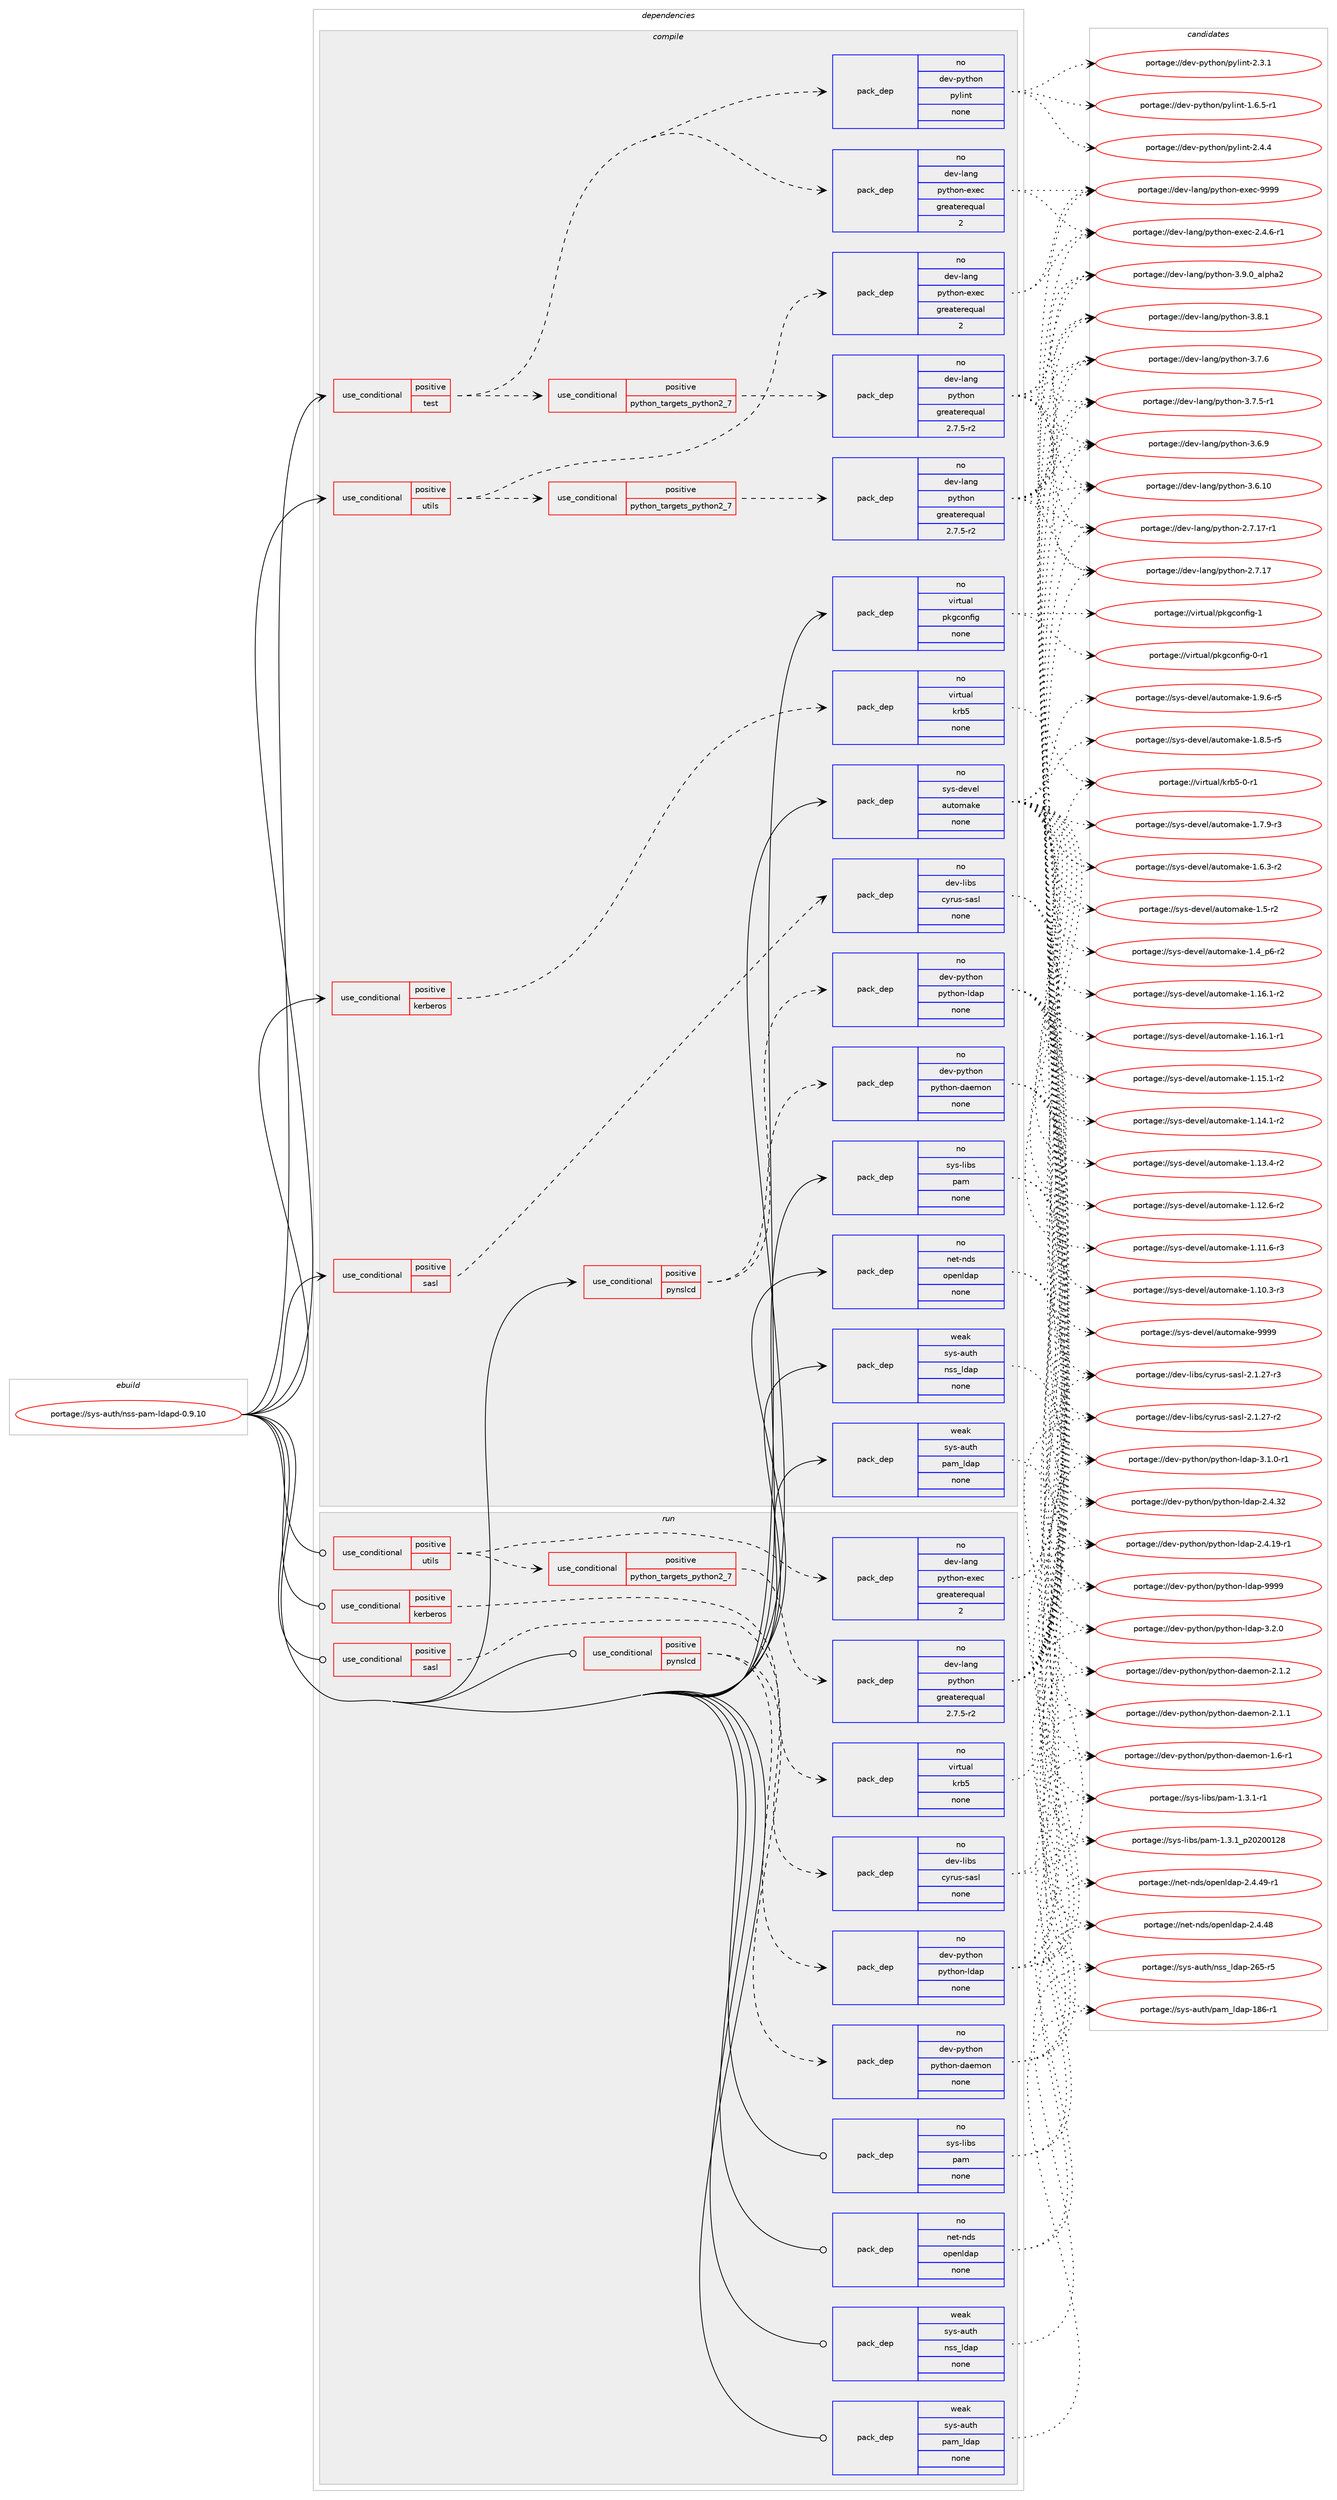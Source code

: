 digraph prolog {

# *************
# Graph options
# *************

newrank=true;
concentrate=true;
compound=true;
graph [rankdir=LR,fontname=Helvetica,fontsize=10,ranksep=1.5];#, ranksep=2.5, nodesep=0.2];
edge  [arrowhead=vee];
node  [fontname=Helvetica,fontsize=10];

# **********
# The ebuild
# **********

subgraph cluster_leftcol {
color=gray;
rank=same;
label=<<i>ebuild</i>>;
id [label="portage://sys-auth/nss-pam-ldapd-0.9.10", color=red, width=4, href="../sys-auth/nss-pam-ldapd-0.9.10.svg"];
}

# ****************
# The dependencies
# ****************

subgraph cluster_midcol {
color=gray;
label=<<i>dependencies</i>>;
subgraph cluster_compile {
fillcolor="#eeeeee";
style=filled;
label=<<i>compile</i>>;
subgraph cond7942 {
dependency39316 [label=<<TABLE BORDER="0" CELLBORDER="1" CELLSPACING="0" CELLPADDING="4"><TR><TD ROWSPAN="3" CELLPADDING="10">use_conditional</TD></TR><TR><TD>positive</TD></TR><TR><TD>kerberos</TD></TR></TABLE>>, shape=none, color=red];
subgraph pack30418 {
dependency39317 [label=<<TABLE BORDER="0" CELLBORDER="1" CELLSPACING="0" CELLPADDING="4" WIDTH="220"><TR><TD ROWSPAN="6" CELLPADDING="30">pack_dep</TD></TR><TR><TD WIDTH="110">no</TD></TR><TR><TD>virtual</TD></TR><TR><TD>krb5</TD></TR><TR><TD>none</TD></TR><TR><TD></TD></TR></TABLE>>, shape=none, color=blue];
}
dependency39316:e -> dependency39317:w [weight=20,style="dashed",arrowhead="vee"];
}
id:e -> dependency39316:w [weight=20,style="solid",arrowhead="vee"];
subgraph cond7943 {
dependency39318 [label=<<TABLE BORDER="0" CELLBORDER="1" CELLSPACING="0" CELLPADDING="4"><TR><TD ROWSPAN="3" CELLPADDING="10">use_conditional</TD></TR><TR><TD>positive</TD></TR><TR><TD>pynslcd</TD></TR></TABLE>>, shape=none, color=red];
subgraph pack30419 {
dependency39319 [label=<<TABLE BORDER="0" CELLBORDER="1" CELLSPACING="0" CELLPADDING="4" WIDTH="220"><TR><TD ROWSPAN="6" CELLPADDING="30">pack_dep</TD></TR><TR><TD WIDTH="110">no</TD></TR><TR><TD>dev-python</TD></TR><TR><TD>python-ldap</TD></TR><TR><TD>none</TD></TR><TR><TD></TD></TR></TABLE>>, shape=none, color=blue];
}
dependency39318:e -> dependency39319:w [weight=20,style="dashed",arrowhead="vee"];
subgraph pack30420 {
dependency39320 [label=<<TABLE BORDER="0" CELLBORDER="1" CELLSPACING="0" CELLPADDING="4" WIDTH="220"><TR><TD ROWSPAN="6" CELLPADDING="30">pack_dep</TD></TR><TR><TD WIDTH="110">no</TD></TR><TR><TD>dev-python</TD></TR><TR><TD>python-daemon</TD></TR><TR><TD>none</TD></TR><TR><TD></TD></TR></TABLE>>, shape=none, color=blue];
}
dependency39318:e -> dependency39320:w [weight=20,style="dashed",arrowhead="vee"];
}
id:e -> dependency39318:w [weight=20,style="solid",arrowhead="vee"];
subgraph cond7944 {
dependency39321 [label=<<TABLE BORDER="0" CELLBORDER="1" CELLSPACING="0" CELLPADDING="4"><TR><TD ROWSPAN="3" CELLPADDING="10">use_conditional</TD></TR><TR><TD>positive</TD></TR><TR><TD>sasl</TD></TR></TABLE>>, shape=none, color=red];
subgraph pack30421 {
dependency39322 [label=<<TABLE BORDER="0" CELLBORDER="1" CELLSPACING="0" CELLPADDING="4" WIDTH="220"><TR><TD ROWSPAN="6" CELLPADDING="30">pack_dep</TD></TR><TR><TD WIDTH="110">no</TD></TR><TR><TD>dev-libs</TD></TR><TR><TD>cyrus-sasl</TD></TR><TR><TD>none</TD></TR><TR><TD></TD></TR></TABLE>>, shape=none, color=blue];
}
dependency39321:e -> dependency39322:w [weight=20,style="dashed",arrowhead="vee"];
}
id:e -> dependency39321:w [weight=20,style="solid",arrowhead="vee"];
subgraph cond7945 {
dependency39323 [label=<<TABLE BORDER="0" CELLBORDER="1" CELLSPACING="0" CELLPADDING="4"><TR><TD ROWSPAN="3" CELLPADDING="10">use_conditional</TD></TR><TR><TD>positive</TD></TR><TR><TD>test</TD></TR></TABLE>>, shape=none, color=red];
subgraph cond7946 {
dependency39324 [label=<<TABLE BORDER="0" CELLBORDER="1" CELLSPACING="0" CELLPADDING="4"><TR><TD ROWSPAN="3" CELLPADDING="10">use_conditional</TD></TR><TR><TD>positive</TD></TR><TR><TD>python_targets_python2_7</TD></TR></TABLE>>, shape=none, color=red];
subgraph pack30422 {
dependency39325 [label=<<TABLE BORDER="0" CELLBORDER="1" CELLSPACING="0" CELLPADDING="4" WIDTH="220"><TR><TD ROWSPAN="6" CELLPADDING="30">pack_dep</TD></TR><TR><TD WIDTH="110">no</TD></TR><TR><TD>dev-lang</TD></TR><TR><TD>python</TD></TR><TR><TD>greaterequal</TD></TR><TR><TD>2.7.5-r2</TD></TR></TABLE>>, shape=none, color=blue];
}
dependency39324:e -> dependency39325:w [weight=20,style="dashed",arrowhead="vee"];
}
dependency39323:e -> dependency39324:w [weight=20,style="dashed",arrowhead="vee"];
subgraph pack30423 {
dependency39326 [label=<<TABLE BORDER="0" CELLBORDER="1" CELLSPACING="0" CELLPADDING="4" WIDTH="220"><TR><TD ROWSPAN="6" CELLPADDING="30">pack_dep</TD></TR><TR><TD WIDTH="110">no</TD></TR><TR><TD>dev-lang</TD></TR><TR><TD>python-exec</TD></TR><TR><TD>greaterequal</TD></TR><TR><TD>2</TD></TR></TABLE>>, shape=none, color=blue];
}
dependency39323:e -> dependency39326:w [weight=20,style="dashed",arrowhead="vee"];
subgraph pack30424 {
dependency39327 [label=<<TABLE BORDER="0" CELLBORDER="1" CELLSPACING="0" CELLPADDING="4" WIDTH="220"><TR><TD ROWSPAN="6" CELLPADDING="30">pack_dep</TD></TR><TR><TD WIDTH="110">no</TD></TR><TR><TD>dev-python</TD></TR><TR><TD>pylint</TD></TR><TR><TD>none</TD></TR><TR><TD></TD></TR></TABLE>>, shape=none, color=blue];
}
dependency39323:e -> dependency39327:w [weight=20,style="dashed",arrowhead="vee"];
}
id:e -> dependency39323:w [weight=20,style="solid",arrowhead="vee"];
subgraph cond7947 {
dependency39328 [label=<<TABLE BORDER="0" CELLBORDER="1" CELLSPACING="0" CELLPADDING="4"><TR><TD ROWSPAN="3" CELLPADDING="10">use_conditional</TD></TR><TR><TD>positive</TD></TR><TR><TD>utils</TD></TR></TABLE>>, shape=none, color=red];
subgraph cond7948 {
dependency39329 [label=<<TABLE BORDER="0" CELLBORDER="1" CELLSPACING="0" CELLPADDING="4"><TR><TD ROWSPAN="3" CELLPADDING="10">use_conditional</TD></TR><TR><TD>positive</TD></TR><TR><TD>python_targets_python2_7</TD></TR></TABLE>>, shape=none, color=red];
subgraph pack30425 {
dependency39330 [label=<<TABLE BORDER="0" CELLBORDER="1" CELLSPACING="0" CELLPADDING="4" WIDTH="220"><TR><TD ROWSPAN="6" CELLPADDING="30">pack_dep</TD></TR><TR><TD WIDTH="110">no</TD></TR><TR><TD>dev-lang</TD></TR><TR><TD>python</TD></TR><TR><TD>greaterequal</TD></TR><TR><TD>2.7.5-r2</TD></TR></TABLE>>, shape=none, color=blue];
}
dependency39329:e -> dependency39330:w [weight=20,style="dashed",arrowhead="vee"];
}
dependency39328:e -> dependency39329:w [weight=20,style="dashed",arrowhead="vee"];
subgraph pack30426 {
dependency39331 [label=<<TABLE BORDER="0" CELLBORDER="1" CELLSPACING="0" CELLPADDING="4" WIDTH="220"><TR><TD ROWSPAN="6" CELLPADDING="30">pack_dep</TD></TR><TR><TD WIDTH="110">no</TD></TR><TR><TD>dev-lang</TD></TR><TR><TD>python-exec</TD></TR><TR><TD>greaterequal</TD></TR><TR><TD>2</TD></TR></TABLE>>, shape=none, color=blue];
}
dependency39328:e -> dependency39331:w [weight=20,style="dashed",arrowhead="vee"];
}
id:e -> dependency39328:w [weight=20,style="solid",arrowhead="vee"];
subgraph pack30427 {
dependency39332 [label=<<TABLE BORDER="0" CELLBORDER="1" CELLSPACING="0" CELLPADDING="4" WIDTH="220"><TR><TD ROWSPAN="6" CELLPADDING="30">pack_dep</TD></TR><TR><TD WIDTH="110">no</TD></TR><TR><TD>net-nds</TD></TR><TR><TD>openldap</TD></TR><TR><TD>none</TD></TR><TR><TD></TD></TR></TABLE>>, shape=none, color=blue];
}
id:e -> dependency39332:w [weight=20,style="solid",arrowhead="vee"];
subgraph pack30428 {
dependency39333 [label=<<TABLE BORDER="0" CELLBORDER="1" CELLSPACING="0" CELLPADDING="4" WIDTH="220"><TR><TD ROWSPAN="6" CELLPADDING="30">pack_dep</TD></TR><TR><TD WIDTH="110">no</TD></TR><TR><TD>sys-devel</TD></TR><TR><TD>automake</TD></TR><TR><TD>none</TD></TR><TR><TD></TD></TR></TABLE>>, shape=none, color=blue];
}
id:e -> dependency39333:w [weight=20,style="solid",arrowhead="vee"];
subgraph pack30429 {
dependency39334 [label=<<TABLE BORDER="0" CELLBORDER="1" CELLSPACING="0" CELLPADDING="4" WIDTH="220"><TR><TD ROWSPAN="6" CELLPADDING="30">pack_dep</TD></TR><TR><TD WIDTH="110">no</TD></TR><TR><TD>sys-libs</TD></TR><TR><TD>pam</TD></TR><TR><TD>none</TD></TR><TR><TD></TD></TR></TABLE>>, shape=none, color=blue];
}
id:e -> dependency39334:w [weight=20,style="solid",arrowhead="vee"];
subgraph pack30430 {
dependency39335 [label=<<TABLE BORDER="0" CELLBORDER="1" CELLSPACING="0" CELLPADDING="4" WIDTH="220"><TR><TD ROWSPAN="6" CELLPADDING="30">pack_dep</TD></TR><TR><TD WIDTH="110">no</TD></TR><TR><TD>virtual</TD></TR><TR><TD>pkgconfig</TD></TR><TR><TD>none</TD></TR><TR><TD></TD></TR></TABLE>>, shape=none, color=blue];
}
id:e -> dependency39335:w [weight=20,style="solid",arrowhead="vee"];
subgraph pack30431 {
dependency39336 [label=<<TABLE BORDER="0" CELLBORDER="1" CELLSPACING="0" CELLPADDING="4" WIDTH="220"><TR><TD ROWSPAN="6" CELLPADDING="30">pack_dep</TD></TR><TR><TD WIDTH="110">weak</TD></TR><TR><TD>sys-auth</TD></TR><TR><TD>nss_ldap</TD></TR><TR><TD>none</TD></TR><TR><TD></TD></TR></TABLE>>, shape=none, color=blue];
}
id:e -> dependency39336:w [weight=20,style="solid",arrowhead="vee"];
subgraph pack30432 {
dependency39337 [label=<<TABLE BORDER="0" CELLBORDER="1" CELLSPACING="0" CELLPADDING="4" WIDTH="220"><TR><TD ROWSPAN="6" CELLPADDING="30">pack_dep</TD></TR><TR><TD WIDTH="110">weak</TD></TR><TR><TD>sys-auth</TD></TR><TR><TD>pam_ldap</TD></TR><TR><TD>none</TD></TR><TR><TD></TD></TR></TABLE>>, shape=none, color=blue];
}
id:e -> dependency39337:w [weight=20,style="solid",arrowhead="vee"];
}
subgraph cluster_compileandrun {
fillcolor="#eeeeee";
style=filled;
label=<<i>compile and run</i>>;
}
subgraph cluster_run {
fillcolor="#eeeeee";
style=filled;
label=<<i>run</i>>;
subgraph cond7949 {
dependency39338 [label=<<TABLE BORDER="0" CELLBORDER="1" CELLSPACING="0" CELLPADDING="4"><TR><TD ROWSPAN="3" CELLPADDING="10">use_conditional</TD></TR><TR><TD>positive</TD></TR><TR><TD>kerberos</TD></TR></TABLE>>, shape=none, color=red];
subgraph pack30433 {
dependency39339 [label=<<TABLE BORDER="0" CELLBORDER="1" CELLSPACING="0" CELLPADDING="4" WIDTH="220"><TR><TD ROWSPAN="6" CELLPADDING="30">pack_dep</TD></TR><TR><TD WIDTH="110">no</TD></TR><TR><TD>virtual</TD></TR><TR><TD>krb5</TD></TR><TR><TD>none</TD></TR><TR><TD></TD></TR></TABLE>>, shape=none, color=blue];
}
dependency39338:e -> dependency39339:w [weight=20,style="dashed",arrowhead="vee"];
}
id:e -> dependency39338:w [weight=20,style="solid",arrowhead="odot"];
subgraph cond7950 {
dependency39340 [label=<<TABLE BORDER="0" CELLBORDER="1" CELLSPACING="0" CELLPADDING="4"><TR><TD ROWSPAN="3" CELLPADDING="10">use_conditional</TD></TR><TR><TD>positive</TD></TR><TR><TD>pynslcd</TD></TR></TABLE>>, shape=none, color=red];
subgraph pack30434 {
dependency39341 [label=<<TABLE BORDER="0" CELLBORDER="1" CELLSPACING="0" CELLPADDING="4" WIDTH="220"><TR><TD ROWSPAN="6" CELLPADDING="30">pack_dep</TD></TR><TR><TD WIDTH="110">no</TD></TR><TR><TD>dev-python</TD></TR><TR><TD>python-ldap</TD></TR><TR><TD>none</TD></TR><TR><TD></TD></TR></TABLE>>, shape=none, color=blue];
}
dependency39340:e -> dependency39341:w [weight=20,style="dashed",arrowhead="vee"];
subgraph pack30435 {
dependency39342 [label=<<TABLE BORDER="0" CELLBORDER="1" CELLSPACING="0" CELLPADDING="4" WIDTH="220"><TR><TD ROWSPAN="6" CELLPADDING="30">pack_dep</TD></TR><TR><TD WIDTH="110">no</TD></TR><TR><TD>dev-python</TD></TR><TR><TD>python-daemon</TD></TR><TR><TD>none</TD></TR><TR><TD></TD></TR></TABLE>>, shape=none, color=blue];
}
dependency39340:e -> dependency39342:w [weight=20,style="dashed",arrowhead="vee"];
}
id:e -> dependency39340:w [weight=20,style="solid",arrowhead="odot"];
subgraph cond7951 {
dependency39343 [label=<<TABLE BORDER="0" CELLBORDER="1" CELLSPACING="0" CELLPADDING="4"><TR><TD ROWSPAN="3" CELLPADDING="10">use_conditional</TD></TR><TR><TD>positive</TD></TR><TR><TD>sasl</TD></TR></TABLE>>, shape=none, color=red];
subgraph pack30436 {
dependency39344 [label=<<TABLE BORDER="0" CELLBORDER="1" CELLSPACING="0" CELLPADDING="4" WIDTH="220"><TR><TD ROWSPAN="6" CELLPADDING="30">pack_dep</TD></TR><TR><TD WIDTH="110">no</TD></TR><TR><TD>dev-libs</TD></TR><TR><TD>cyrus-sasl</TD></TR><TR><TD>none</TD></TR><TR><TD></TD></TR></TABLE>>, shape=none, color=blue];
}
dependency39343:e -> dependency39344:w [weight=20,style="dashed",arrowhead="vee"];
}
id:e -> dependency39343:w [weight=20,style="solid",arrowhead="odot"];
subgraph cond7952 {
dependency39345 [label=<<TABLE BORDER="0" CELLBORDER="1" CELLSPACING="0" CELLPADDING="4"><TR><TD ROWSPAN="3" CELLPADDING="10">use_conditional</TD></TR><TR><TD>positive</TD></TR><TR><TD>utils</TD></TR></TABLE>>, shape=none, color=red];
subgraph cond7953 {
dependency39346 [label=<<TABLE BORDER="0" CELLBORDER="1" CELLSPACING="0" CELLPADDING="4"><TR><TD ROWSPAN="3" CELLPADDING="10">use_conditional</TD></TR><TR><TD>positive</TD></TR><TR><TD>python_targets_python2_7</TD></TR></TABLE>>, shape=none, color=red];
subgraph pack30437 {
dependency39347 [label=<<TABLE BORDER="0" CELLBORDER="1" CELLSPACING="0" CELLPADDING="4" WIDTH="220"><TR><TD ROWSPAN="6" CELLPADDING="30">pack_dep</TD></TR><TR><TD WIDTH="110">no</TD></TR><TR><TD>dev-lang</TD></TR><TR><TD>python</TD></TR><TR><TD>greaterequal</TD></TR><TR><TD>2.7.5-r2</TD></TR></TABLE>>, shape=none, color=blue];
}
dependency39346:e -> dependency39347:w [weight=20,style="dashed",arrowhead="vee"];
}
dependency39345:e -> dependency39346:w [weight=20,style="dashed",arrowhead="vee"];
subgraph pack30438 {
dependency39348 [label=<<TABLE BORDER="0" CELLBORDER="1" CELLSPACING="0" CELLPADDING="4" WIDTH="220"><TR><TD ROWSPAN="6" CELLPADDING="30">pack_dep</TD></TR><TR><TD WIDTH="110">no</TD></TR><TR><TD>dev-lang</TD></TR><TR><TD>python-exec</TD></TR><TR><TD>greaterequal</TD></TR><TR><TD>2</TD></TR></TABLE>>, shape=none, color=blue];
}
dependency39345:e -> dependency39348:w [weight=20,style="dashed",arrowhead="vee"];
}
id:e -> dependency39345:w [weight=20,style="solid",arrowhead="odot"];
subgraph pack30439 {
dependency39349 [label=<<TABLE BORDER="0" CELLBORDER="1" CELLSPACING="0" CELLPADDING="4" WIDTH="220"><TR><TD ROWSPAN="6" CELLPADDING="30">pack_dep</TD></TR><TR><TD WIDTH="110">no</TD></TR><TR><TD>net-nds</TD></TR><TR><TD>openldap</TD></TR><TR><TD>none</TD></TR><TR><TD></TD></TR></TABLE>>, shape=none, color=blue];
}
id:e -> dependency39349:w [weight=20,style="solid",arrowhead="odot"];
subgraph pack30440 {
dependency39350 [label=<<TABLE BORDER="0" CELLBORDER="1" CELLSPACING="0" CELLPADDING="4" WIDTH="220"><TR><TD ROWSPAN="6" CELLPADDING="30">pack_dep</TD></TR><TR><TD WIDTH="110">no</TD></TR><TR><TD>sys-libs</TD></TR><TR><TD>pam</TD></TR><TR><TD>none</TD></TR><TR><TD></TD></TR></TABLE>>, shape=none, color=blue];
}
id:e -> dependency39350:w [weight=20,style="solid",arrowhead="odot"];
subgraph pack30441 {
dependency39351 [label=<<TABLE BORDER="0" CELLBORDER="1" CELLSPACING="0" CELLPADDING="4" WIDTH="220"><TR><TD ROWSPAN="6" CELLPADDING="30">pack_dep</TD></TR><TR><TD WIDTH="110">weak</TD></TR><TR><TD>sys-auth</TD></TR><TR><TD>nss_ldap</TD></TR><TR><TD>none</TD></TR><TR><TD></TD></TR></TABLE>>, shape=none, color=blue];
}
id:e -> dependency39351:w [weight=20,style="solid",arrowhead="odot"];
subgraph pack30442 {
dependency39352 [label=<<TABLE BORDER="0" CELLBORDER="1" CELLSPACING="0" CELLPADDING="4" WIDTH="220"><TR><TD ROWSPAN="6" CELLPADDING="30">pack_dep</TD></TR><TR><TD WIDTH="110">weak</TD></TR><TR><TD>sys-auth</TD></TR><TR><TD>pam_ldap</TD></TR><TR><TD>none</TD></TR><TR><TD></TD></TR></TABLE>>, shape=none, color=blue];
}
id:e -> dependency39352:w [weight=20,style="solid",arrowhead="odot"];
}
}

# **************
# The candidates
# **************

subgraph cluster_choices {
rank=same;
color=gray;
label=<<i>candidates</i>>;

subgraph choice30418 {
color=black;
nodesep=1;
choice1181051141161179710847107114985345484511449 [label="portage://virtual/krb5-0-r1", color=red, width=4,href="../virtual/krb5-0-r1.svg"];
dependency39317:e -> choice1181051141161179710847107114985345484511449:w [style=dotted,weight="100"];
}
subgraph choice30419 {
color=black;
nodesep=1;
choice100101118451121211161041111104711212111610411111045108100971124557575757 [label="portage://dev-python/python-ldap-9999", color=red, width=4,href="../dev-python/python-ldap-9999.svg"];
choice10010111845112121116104111110471121211161041111104510810097112455146504648 [label="portage://dev-python/python-ldap-3.2.0", color=red, width=4,href="../dev-python/python-ldap-3.2.0.svg"];
choice100101118451121211161041111104711212111610411111045108100971124551464946484511449 [label="portage://dev-python/python-ldap-3.1.0-r1", color=red, width=4,href="../dev-python/python-ldap-3.1.0-r1.svg"];
choice1001011184511212111610411111047112121116104111110451081009711245504652465150 [label="portage://dev-python/python-ldap-2.4.32", color=red, width=4,href="../dev-python/python-ldap-2.4.32.svg"];
choice10010111845112121116104111110471121211161041111104510810097112455046524649574511449 [label="portage://dev-python/python-ldap-2.4.19-r1", color=red, width=4,href="../dev-python/python-ldap-2.4.19-r1.svg"];
dependency39319:e -> choice100101118451121211161041111104711212111610411111045108100971124557575757:w [style=dotted,weight="100"];
dependency39319:e -> choice10010111845112121116104111110471121211161041111104510810097112455146504648:w [style=dotted,weight="100"];
dependency39319:e -> choice100101118451121211161041111104711212111610411111045108100971124551464946484511449:w [style=dotted,weight="100"];
dependency39319:e -> choice1001011184511212111610411111047112121116104111110451081009711245504652465150:w [style=dotted,weight="100"];
dependency39319:e -> choice10010111845112121116104111110471121211161041111104510810097112455046524649574511449:w [style=dotted,weight="100"];
}
subgraph choice30420 {
color=black;
nodesep=1;
choice10010111845112121116104111110471121211161041111104510097101109111110455046494650 [label="portage://dev-python/python-daemon-2.1.2", color=red, width=4,href="../dev-python/python-daemon-2.1.2.svg"];
choice10010111845112121116104111110471121211161041111104510097101109111110455046494649 [label="portage://dev-python/python-daemon-2.1.1", color=red, width=4,href="../dev-python/python-daemon-2.1.1.svg"];
choice10010111845112121116104111110471121211161041111104510097101109111110454946544511449 [label="portage://dev-python/python-daemon-1.6-r1", color=red, width=4,href="../dev-python/python-daemon-1.6-r1.svg"];
dependency39320:e -> choice10010111845112121116104111110471121211161041111104510097101109111110455046494650:w [style=dotted,weight="100"];
dependency39320:e -> choice10010111845112121116104111110471121211161041111104510097101109111110455046494649:w [style=dotted,weight="100"];
dependency39320:e -> choice10010111845112121116104111110471121211161041111104510097101109111110454946544511449:w [style=dotted,weight="100"];
}
subgraph choice30421 {
color=black;
nodesep=1;
choice100101118451081059811547991211141171154511597115108455046494650554511451 [label="portage://dev-libs/cyrus-sasl-2.1.27-r3", color=red, width=4,href="../dev-libs/cyrus-sasl-2.1.27-r3.svg"];
choice100101118451081059811547991211141171154511597115108455046494650554511450 [label="portage://dev-libs/cyrus-sasl-2.1.27-r2", color=red, width=4,href="../dev-libs/cyrus-sasl-2.1.27-r2.svg"];
dependency39322:e -> choice100101118451081059811547991211141171154511597115108455046494650554511451:w [style=dotted,weight="100"];
dependency39322:e -> choice100101118451081059811547991211141171154511597115108455046494650554511450:w [style=dotted,weight="100"];
}
subgraph choice30422 {
color=black;
nodesep=1;
choice10010111845108971101034711212111610411111045514657464895971081121049750 [label="portage://dev-lang/python-3.9.0_alpha2", color=red, width=4,href="../dev-lang/python-3.9.0_alpha2.svg"];
choice100101118451089711010347112121116104111110455146564649 [label="portage://dev-lang/python-3.8.1", color=red, width=4,href="../dev-lang/python-3.8.1.svg"];
choice100101118451089711010347112121116104111110455146554654 [label="portage://dev-lang/python-3.7.6", color=red, width=4,href="../dev-lang/python-3.7.6.svg"];
choice1001011184510897110103471121211161041111104551465546534511449 [label="portage://dev-lang/python-3.7.5-r1", color=red, width=4,href="../dev-lang/python-3.7.5-r1.svg"];
choice100101118451089711010347112121116104111110455146544657 [label="portage://dev-lang/python-3.6.9", color=red, width=4,href="../dev-lang/python-3.6.9.svg"];
choice10010111845108971101034711212111610411111045514654464948 [label="portage://dev-lang/python-3.6.10", color=red, width=4,href="../dev-lang/python-3.6.10.svg"];
choice100101118451089711010347112121116104111110455046554649554511449 [label="portage://dev-lang/python-2.7.17-r1", color=red, width=4,href="../dev-lang/python-2.7.17-r1.svg"];
choice10010111845108971101034711212111610411111045504655464955 [label="portage://dev-lang/python-2.7.17", color=red, width=4,href="../dev-lang/python-2.7.17.svg"];
dependency39325:e -> choice10010111845108971101034711212111610411111045514657464895971081121049750:w [style=dotted,weight="100"];
dependency39325:e -> choice100101118451089711010347112121116104111110455146564649:w [style=dotted,weight="100"];
dependency39325:e -> choice100101118451089711010347112121116104111110455146554654:w [style=dotted,weight="100"];
dependency39325:e -> choice1001011184510897110103471121211161041111104551465546534511449:w [style=dotted,weight="100"];
dependency39325:e -> choice100101118451089711010347112121116104111110455146544657:w [style=dotted,weight="100"];
dependency39325:e -> choice10010111845108971101034711212111610411111045514654464948:w [style=dotted,weight="100"];
dependency39325:e -> choice100101118451089711010347112121116104111110455046554649554511449:w [style=dotted,weight="100"];
dependency39325:e -> choice10010111845108971101034711212111610411111045504655464955:w [style=dotted,weight="100"];
}
subgraph choice30423 {
color=black;
nodesep=1;
choice10010111845108971101034711212111610411111045101120101994557575757 [label="portage://dev-lang/python-exec-9999", color=red, width=4,href="../dev-lang/python-exec-9999.svg"];
choice10010111845108971101034711212111610411111045101120101994550465246544511449 [label="portage://dev-lang/python-exec-2.4.6-r1", color=red, width=4,href="../dev-lang/python-exec-2.4.6-r1.svg"];
dependency39326:e -> choice10010111845108971101034711212111610411111045101120101994557575757:w [style=dotted,weight="100"];
dependency39326:e -> choice10010111845108971101034711212111610411111045101120101994550465246544511449:w [style=dotted,weight="100"];
}
subgraph choice30424 {
color=black;
nodesep=1;
choice1001011184511212111610411111047112121108105110116455046524652 [label="portage://dev-python/pylint-2.4.4", color=red, width=4,href="../dev-python/pylint-2.4.4.svg"];
choice1001011184511212111610411111047112121108105110116455046514649 [label="portage://dev-python/pylint-2.3.1", color=red, width=4,href="../dev-python/pylint-2.3.1.svg"];
choice10010111845112121116104111110471121211081051101164549465446534511449 [label="portage://dev-python/pylint-1.6.5-r1", color=red, width=4,href="../dev-python/pylint-1.6.5-r1.svg"];
dependency39327:e -> choice1001011184511212111610411111047112121108105110116455046524652:w [style=dotted,weight="100"];
dependency39327:e -> choice1001011184511212111610411111047112121108105110116455046514649:w [style=dotted,weight="100"];
dependency39327:e -> choice10010111845112121116104111110471121211081051101164549465446534511449:w [style=dotted,weight="100"];
}
subgraph choice30425 {
color=black;
nodesep=1;
choice10010111845108971101034711212111610411111045514657464895971081121049750 [label="portage://dev-lang/python-3.9.0_alpha2", color=red, width=4,href="../dev-lang/python-3.9.0_alpha2.svg"];
choice100101118451089711010347112121116104111110455146564649 [label="portage://dev-lang/python-3.8.1", color=red, width=4,href="../dev-lang/python-3.8.1.svg"];
choice100101118451089711010347112121116104111110455146554654 [label="portage://dev-lang/python-3.7.6", color=red, width=4,href="../dev-lang/python-3.7.6.svg"];
choice1001011184510897110103471121211161041111104551465546534511449 [label="portage://dev-lang/python-3.7.5-r1", color=red, width=4,href="../dev-lang/python-3.7.5-r1.svg"];
choice100101118451089711010347112121116104111110455146544657 [label="portage://dev-lang/python-3.6.9", color=red, width=4,href="../dev-lang/python-3.6.9.svg"];
choice10010111845108971101034711212111610411111045514654464948 [label="portage://dev-lang/python-3.6.10", color=red, width=4,href="../dev-lang/python-3.6.10.svg"];
choice100101118451089711010347112121116104111110455046554649554511449 [label="portage://dev-lang/python-2.7.17-r1", color=red, width=4,href="../dev-lang/python-2.7.17-r1.svg"];
choice10010111845108971101034711212111610411111045504655464955 [label="portage://dev-lang/python-2.7.17", color=red, width=4,href="../dev-lang/python-2.7.17.svg"];
dependency39330:e -> choice10010111845108971101034711212111610411111045514657464895971081121049750:w [style=dotted,weight="100"];
dependency39330:e -> choice100101118451089711010347112121116104111110455146564649:w [style=dotted,weight="100"];
dependency39330:e -> choice100101118451089711010347112121116104111110455146554654:w [style=dotted,weight="100"];
dependency39330:e -> choice1001011184510897110103471121211161041111104551465546534511449:w [style=dotted,weight="100"];
dependency39330:e -> choice100101118451089711010347112121116104111110455146544657:w [style=dotted,weight="100"];
dependency39330:e -> choice10010111845108971101034711212111610411111045514654464948:w [style=dotted,weight="100"];
dependency39330:e -> choice100101118451089711010347112121116104111110455046554649554511449:w [style=dotted,weight="100"];
dependency39330:e -> choice10010111845108971101034711212111610411111045504655464955:w [style=dotted,weight="100"];
}
subgraph choice30426 {
color=black;
nodesep=1;
choice10010111845108971101034711212111610411111045101120101994557575757 [label="portage://dev-lang/python-exec-9999", color=red, width=4,href="../dev-lang/python-exec-9999.svg"];
choice10010111845108971101034711212111610411111045101120101994550465246544511449 [label="portage://dev-lang/python-exec-2.4.6-r1", color=red, width=4,href="../dev-lang/python-exec-2.4.6-r1.svg"];
dependency39331:e -> choice10010111845108971101034711212111610411111045101120101994557575757:w [style=dotted,weight="100"];
dependency39331:e -> choice10010111845108971101034711212111610411111045101120101994550465246544511449:w [style=dotted,weight="100"];
}
subgraph choice30427 {
color=black;
nodesep=1;
choice110101116451101001154711111210111010810097112455046524652574511449 [label="portage://net-nds/openldap-2.4.49-r1", color=red, width=4,href="../net-nds/openldap-2.4.49-r1.svg"];
choice11010111645110100115471111121011101081009711245504652465256 [label="portage://net-nds/openldap-2.4.48", color=red, width=4,href="../net-nds/openldap-2.4.48.svg"];
dependency39332:e -> choice110101116451101001154711111210111010810097112455046524652574511449:w [style=dotted,weight="100"];
dependency39332:e -> choice11010111645110100115471111121011101081009711245504652465256:w [style=dotted,weight="100"];
}
subgraph choice30428 {
color=black;
nodesep=1;
choice115121115451001011181011084797117116111109971071014557575757 [label="portage://sys-devel/automake-9999", color=red, width=4,href="../sys-devel/automake-9999.svg"];
choice115121115451001011181011084797117116111109971071014549465746544511453 [label="portage://sys-devel/automake-1.9.6-r5", color=red, width=4,href="../sys-devel/automake-1.9.6-r5.svg"];
choice115121115451001011181011084797117116111109971071014549465646534511453 [label="portage://sys-devel/automake-1.8.5-r5", color=red, width=4,href="../sys-devel/automake-1.8.5-r5.svg"];
choice115121115451001011181011084797117116111109971071014549465546574511451 [label="portage://sys-devel/automake-1.7.9-r3", color=red, width=4,href="../sys-devel/automake-1.7.9-r3.svg"];
choice115121115451001011181011084797117116111109971071014549465446514511450 [label="portage://sys-devel/automake-1.6.3-r2", color=red, width=4,href="../sys-devel/automake-1.6.3-r2.svg"];
choice11512111545100101118101108479711711611110997107101454946534511450 [label="portage://sys-devel/automake-1.5-r2", color=red, width=4,href="../sys-devel/automake-1.5-r2.svg"];
choice115121115451001011181011084797117116111109971071014549465295112544511450 [label="portage://sys-devel/automake-1.4_p6-r2", color=red, width=4,href="../sys-devel/automake-1.4_p6-r2.svg"];
choice11512111545100101118101108479711711611110997107101454946495446494511450 [label="portage://sys-devel/automake-1.16.1-r2", color=red, width=4,href="../sys-devel/automake-1.16.1-r2.svg"];
choice11512111545100101118101108479711711611110997107101454946495446494511449 [label="portage://sys-devel/automake-1.16.1-r1", color=red, width=4,href="../sys-devel/automake-1.16.1-r1.svg"];
choice11512111545100101118101108479711711611110997107101454946495346494511450 [label="portage://sys-devel/automake-1.15.1-r2", color=red, width=4,href="../sys-devel/automake-1.15.1-r2.svg"];
choice11512111545100101118101108479711711611110997107101454946495246494511450 [label="portage://sys-devel/automake-1.14.1-r2", color=red, width=4,href="../sys-devel/automake-1.14.1-r2.svg"];
choice11512111545100101118101108479711711611110997107101454946495146524511450 [label="portage://sys-devel/automake-1.13.4-r2", color=red, width=4,href="../sys-devel/automake-1.13.4-r2.svg"];
choice11512111545100101118101108479711711611110997107101454946495046544511450 [label="portage://sys-devel/automake-1.12.6-r2", color=red, width=4,href="../sys-devel/automake-1.12.6-r2.svg"];
choice11512111545100101118101108479711711611110997107101454946494946544511451 [label="portage://sys-devel/automake-1.11.6-r3", color=red, width=4,href="../sys-devel/automake-1.11.6-r3.svg"];
choice11512111545100101118101108479711711611110997107101454946494846514511451 [label="portage://sys-devel/automake-1.10.3-r3", color=red, width=4,href="../sys-devel/automake-1.10.3-r3.svg"];
dependency39333:e -> choice115121115451001011181011084797117116111109971071014557575757:w [style=dotted,weight="100"];
dependency39333:e -> choice115121115451001011181011084797117116111109971071014549465746544511453:w [style=dotted,weight="100"];
dependency39333:e -> choice115121115451001011181011084797117116111109971071014549465646534511453:w [style=dotted,weight="100"];
dependency39333:e -> choice115121115451001011181011084797117116111109971071014549465546574511451:w [style=dotted,weight="100"];
dependency39333:e -> choice115121115451001011181011084797117116111109971071014549465446514511450:w [style=dotted,weight="100"];
dependency39333:e -> choice11512111545100101118101108479711711611110997107101454946534511450:w [style=dotted,weight="100"];
dependency39333:e -> choice115121115451001011181011084797117116111109971071014549465295112544511450:w [style=dotted,weight="100"];
dependency39333:e -> choice11512111545100101118101108479711711611110997107101454946495446494511450:w [style=dotted,weight="100"];
dependency39333:e -> choice11512111545100101118101108479711711611110997107101454946495446494511449:w [style=dotted,weight="100"];
dependency39333:e -> choice11512111545100101118101108479711711611110997107101454946495346494511450:w [style=dotted,weight="100"];
dependency39333:e -> choice11512111545100101118101108479711711611110997107101454946495246494511450:w [style=dotted,weight="100"];
dependency39333:e -> choice11512111545100101118101108479711711611110997107101454946495146524511450:w [style=dotted,weight="100"];
dependency39333:e -> choice11512111545100101118101108479711711611110997107101454946495046544511450:w [style=dotted,weight="100"];
dependency39333:e -> choice11512111545100101118101108479711711611110997107101454946494946544511451:w [style=dotted,weight="100"];
dependency39333:e -> choice11512111545100101118101108479711711611110997107101454946494846514511451:w [style=dotted,weight="100"];
}
subgraph choice30429 {
color=black;
nodesep=1;
choice11512111545108105981154711297109454946514649951125048504848495056 [label="portage://sys-libs/pam-1.3.1_p20200128", color=red, width=4,href="../sys-libs/pam-1.3.1_p20200128.svg"];
choice115121115451081059811547112971094549465146494511449 [label="portage://sys-libs/pam-1.3.1-r1", color=red, width=4,href="../sys-libs/pam-1.3.1-r1.svg"];
dependency39334:e -> choice11512111545108105981154711297109454946514649951125048504848495056:w [style=dotted,weight="100"];
dependency39334:e -> choice115121115451081059811547112971094549465146494511449:w [style=dotted,weight="100"];
}
subgraph choice30430 {
color=black;
nodesep=1;
choice1181051141161179710847112107103991111101021051034549 [label="portage://virtual/pkgconfig-1", color=red, width=4,href="../virtual/pkgconfig-1.svg"];
choice11810511411611797108471121071039911111010210510345484511449 [label="portage://virtual/pkgconfig-0-r1", color=red, width=4,href="../virtual/pkgconfig-0-r1.svg"];
dependency39335:e -> choice1181051141161179710847112107103991111101021051034549:w [style=dotted,weight="100"];
dependency39335:e -> choice11810511411611797108471121071039911111010210510345484511449:w [style=dotted,weight="100"];
}
subgraph choice30431 {
color=black;
nodesep=1;
choice1151211154597117116104471101151159510810097112455054534511453 [label="portage://sys-auth/nss_ldap-265-r5", color=red, width=4,href="../sys-auth/nss_ldap-265-r5.svg"];
dependency39336:e -> choice1151211154597117116104471101151159510810097112455054534511453:w [style=dotted,weight="100"];
}
subgraph choice30432 {
color=black;
nodesep=1;
choice115121115459711711610447112971099510810097112454956544511449 [label="portage://sys-auth/pam_ldap-186-r1", color=red, width=4,href="../sys-auth/pam_ldap-186-r1.svg"];
dependency39337:e -> choice115121115459711711610447112971099510810097112454956544511449:w [style=dotted,weight="100"];
}
subgraph choice30433 {
color=black;
nodesep=1;
choice1181051141161179710847107114985345484511449 [label="portage://virtual/krb5-0-r1", color=red, width=4,href="../virtual/krb5-0-r1.svg"];
dependency39339:e -> choice1181051141161179710847107114985345484511449:w [style=dotted,weight="100"];
}
subgraph choice30434 {
color=black;
nodesep=1;
choice100101118451121211161041111104711212111610411111045108100971124557575757 [label="portage://dev-python/python-ldap-9999", color=red, width=4,href="../dev-python/python-ldap-9999.svg"];
choice10010111845112121116104111110471121211161041111104510810097112455146504648 [label="portage://dev-python/python-ldap-3.2.0", color=red, width=4,href="../dev-python/python-ldap-3.2.0.svg"];
choice100101118451121211161041111104711212111610411111045108100971124551464946484511449 [label="portage://dev-python/python-ldap-3.1.0-r1", color=red, width=4,href="../dev-python/python-ldap-3.1.0-r1.svg"];
choice1001011184511212111610411111047112121116104111110451081009711245504652465150 [label="portage://dev-python/python-ldap-2.4.32", color=red, width=4,href="../dev-python/python-ldap-2.4.32.svg"];
choice10010111845112121116104111110471121211161041111104510810097112455046524649574511449 [label="portage://dev-python/python-ldap-2.4.19-r1", color=red, width=4,href="../dev-python/python-ldap-2.4.19-r1.svg"];
dependency39341:e -> choice100101118451121211161041111104711212111610411111045108100971124557575757:w [style=dotted,weight="100"];
dependency39341:e -> choice10010111845112121116104111110471121211161041111104510810097112455146504648:w [style=dotted,weight="100"];
dependency39341:e -> choice100101118451121211161041111104711212111610411111045108100971124551464946484511449:w [style=dotted,weight="100"];
dependency39341:e -> choice1001011184511212111610411111047112121116104111110451081009711245504652465150:w [style=dotted,weight="100"];
dependency39341:e -> choice10010111845112121116104111110471121211161041111104510810097112455046524649574511449:w [style=dotted,weight="100"];
}
subgraph choice30435 {
color=black;
nodesep=1;
choice10010111845112121116104111110471121211161041111104510097101109111110455046494650 [label="portage://dev-python/python-daemon-2.1.2", color=red, width=4,href="../dev-python/python-daemon-2.1.2.svg"];
choice10010111845112121116104111110471121211161041111104510097101109111110455046494649 [label="portage://dev-python/python-daemon-2.1.1", color=red, width=4,href="../dev-python/python-daemon-2.1.1.svg"];
choice10010111845112121116104111110471121211161041111104510097101109111110454946544511449 [label="portage://dev-python/python-daemon-1.6-r1", color=red, width=4,href="../dev-python/python-daemon-1.6-r1.svg"];
dependency39342:e -> choice10010111845112121116104111110471121211161041111104510097101109111110455046494650:w [style=dotted,weight="100"];
dependency39342:e -> choice10010111845112121116104111110471121211161041111104510097101109111110455046494649:w [style=dotted,weight="100"];
dependency39342:e -> choice10010111845112121116104111110471121211161041111104510097101109111110454946544511449:w [style=dotted,weight="100"];
}
subgraph choice30436 {
color=black;
nodesep=1;
choice100101118451081059811547991211141171154511597115108455046494650554511451 [label="portage://dev-libs/cyrus-sasl-2.1.27-r3", color=red, width=4,href="../dev-libs/cyrus-sasl-2.1.27-r3.svg"];
choice100101118451081059811547991211141171154511597115108455046494650554511450 [label="portage://dev-libs/cyrus-sasl-2.1.27-r2", color=red, width=4,href="../dev-libs/cyrus-sasl-2.1.27-r2.svg"];
dependency39344:e -> choice100101118451081059811547991211141171154511597115108455046494650554511451:w [style=dotted,weight="100"];
dependency39344:e -> choice100101118451081059811547991211141171154511597115108455046494650554511450:w [style=dotted,weight="100"];
}
subgraph choice30437 {
color=black;
nodesep=1;
choice10010111845108971101034711212111610411111045514657464895971081121049750 [label="portage://dev-lang/python-3.9.0_alpha2", color=red, width=4,href="../dev-lang/python-3.9.0_alpha2.svg"];
choice100101118451089711010347112121116104111110455146564649 [label="portage://dev-lang/python-3.8.1", color=red, width=4,href="../dev-lang/python-3.8.1.svg"];
choice100101118451089711010347112121116104111110455146554654 [label="portage://dev-lang/python-3.7.6", color=red, width=4,href="../dev-lang/python-3.7.6.svg"];
choice1001011184510897110103471121211161041111104551465546534511449 [label="portage://dev-lang/python-3.7.5-r1", color=red, width=4,href="../dev-lang/python-3.7.5-r1.svg"];
choice100101118451089711010347112121116104111110455146544657 [label="portage://dev-lang/python-3.6.9", color=red, width=4,href="../dev-lang/python-3.6.9.svg"];
choice10010111845108971101034711212111610411111045514654464948 [label="portage://dev-lang/python-3.6.10", color=red, width=4,href="../dev-lang/python-3.6.10.svg"];
choice100101118451089711010347112121116104111110455046554649554511449 [label="portage://dev-lang/python-2.7.17-r1", color=red, width=4,href="../dev-lang/python-2.7.17-r1.svg"];
choice10010111845108971101034711212111610411111045504655464955 [label="portage://dev-lang/python-2.7.17", color=red, width=4,href="../dev-lang/python-2.7.17.svg"];
dependency39347:e -> choice10010111845108971101034711212111610411111045514657464895971081121049750:w [style=dotted,weight="100"];
dependency39347:e -> choice100101118451089711010347112121116104111110455146564649:w [style=dotted,weight="100"];
dependency39347:e -> choice100101118451089711010347112121116104111110455146554654:w [style=dotted,weight="100"];
dependency39347:e -> choice1001011184510897110103471121211161041111104551465546534511449:w [style=dotted,weight="100"];
dependency39347:e -> choice100101118451089711010347112121116104111110455146544657:w [style=dotted,weight="100"];
dependency39347:e -> choice10010111845108971101034711212111610411111045514654464948:w [style=dotted,weight="100"];
dependency39347:e -> choice100101118451089711010347112121116104111110455046554649554511449:w [style=dotted,weight="100"];
dependency39347:e -> choice10010111845108971101034711212111610411111045504655464955:w [style=dotted,weight="100"];
}
subgraph choice30438 {
color=black;
nodesep=1;
choice10010111845108971101034711212111610411111045101120101994557575757 [label="portage://dev-lang/python-exec-9999", color=red, width=4,href="../dev-lang/python-exec-9999.svg"];
choice10010111845108971101034711212111610411111045101120101994550465246544511449 [label="portage://dev-lang/python-exec-2.4.6-r1", color=red, width=4,href="../dev-lang/python-exec-2.4.6-r1.svg"];
dependency39348:e -> choice10010111845108971101034711212111610411111045101120101994557575757:w [style=dotted,weight="100"];
dependency39348:e -> choice10010111845108971101034711212111610411111045101120101994550465246544511449:w [style=dotted,weight="100"];
}
subgraph choice30439 {
color=black;
nodesep=1;
choice110101116451101001154711111210111010810097112455046524652574511449 [label="portage://net-nds/openldap-2.4.49-r1", color=red, width=4,href="../net-nds/openldap-2.4.49-r1.svg"];
choice11010111645110100115471111121011101081009711245504652465256 [label="portage://net-nds/openldap-2.4.48", color=red, width=4,href="../net-nds/openldap-2.4.48.svg"];
dependency39349:e -> choice110101116451101001154711111210111010810097112455046524652574511449:w [style=dotted,weight="100"];
dependency39349:e -> choice11010111645110100115471111121011101081009711245504652465256:w [style=dotted,weight="100"];
}
subgraph choice30440 {
color=black;
nodesep=1;
choice11512111545108105981154711297109454946514649951125048504848495056 [label="portage://sys-libs/pam-1.3.1_p20200128", color=red, width=4,href="../sys-libs/pam-1.3.1_p20200128.svg"];
choice115121115451081059811547112971094549465146494511449 [label="portage://sys-libs/pam-1.3.1-r1", color=red, width=4,href="../sys-libs/pam-1.3.1-r1.svg"];
dependency39350:e -> choice11512111545108105981154711297109454946514649951125048504848495056:w [style=dotted,weight="100"];
dependency39350:e -> choice115121115451081059811547112971094549465146494511449:w [style=dotted,weight="100"];
}
subgraph choice30441 {
color=black;
nodesep=1;
choice1151211154597117116104471101151159510810097112455054534511453 [label="portage://sys-auth/nss_ldap-265-r5", color=red, width=4,href="../sys-auth/nss_ldap-265-r5.svg"];
dependency39351:e -> choice1151211154597117116104471101151159510810097112455054534511453:w [style=dotted,weight="100"];
}
subgraph choice30442 {
color=black;
nodesep=1;
choice115121115459711711610447112971099510810097112454956544511449 [label="portage://sys-auth/pam_ldap-186-r1", color=red, width=4,href="../sys-auth/pam_ldap-186-r1.svg"];
dependency39352:e -> choice115121115459711711610447112971099510810097112454956544511449:w [style=dotted,weight="100"];
}
}

}
